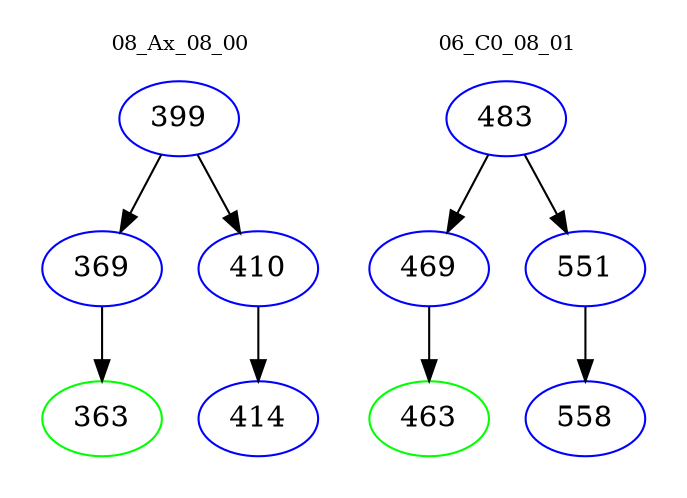 digraph{
subgraph cluster_0 {
color = white
label = "08_Ax_08_00";
fontsize=10;
T0_399 [label="399", color="blue"]
T0_399 -> T0_369 [color="black"]
T0_369 [label="369", color="blue"]
T0_369 -> T0_363 [color="black"]
T0_363 [label="363", color="green"]
T0_399 -> T0_410 [color="black"]
T0_410 [label="410", color="blue"]
T0_410 -> T0_414 [color="black"]
T0_414 [label="414", color="blue"]
}
subgraph cluster_1 {
color = white
label = "06_C0_08_01";
fontsize=10;
T1_483 [label="483", color="blue"]
T1_483 -> T1_469 [color="black"]
T1_469 [label="469", color="blue"]
T1_469 -> T1_463 [color="black"]
T1_463 [label="463", color="green"]
T1_483 -> T1_551 [color="black"]
T1_551 [label="551", color="blue"]
T1_551 -> T1_558 [color="black"]
T1_558 [label="558", color="blue"]
}
}
